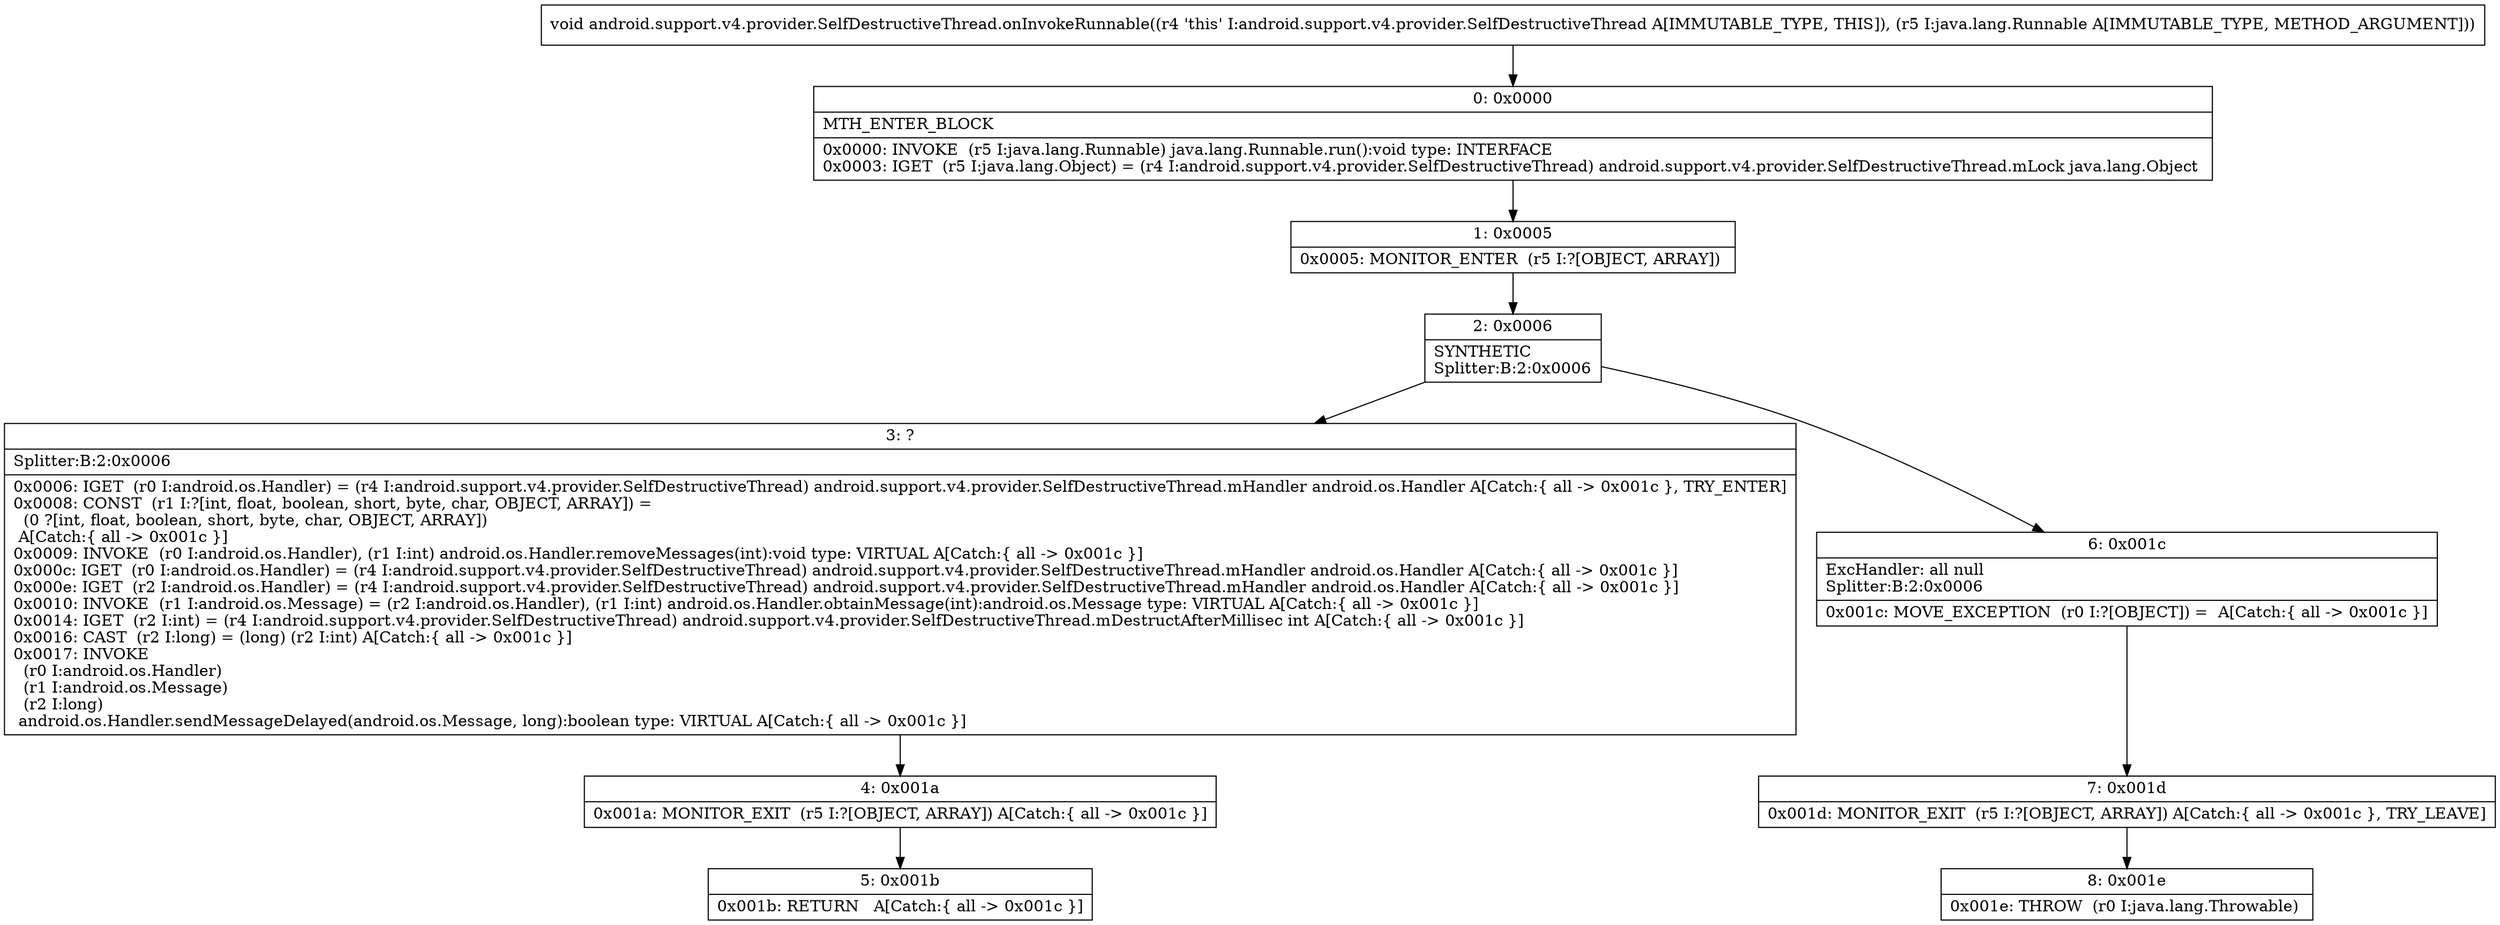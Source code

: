digraph "CFG forandroid.support.v4.provider.SelfDestructiveThread.onInvokeRunnable(Ljava\/lang\/Runnable;)V" {
Node_0 [shape=record,label="{0\:\ 0x0000|MTH_ENTER_BLOCK\l|0x0000: INVOKE  (r5 I:java.lang.Runnable) java.lang.Runnable.run():void type: INTERFACE \l0x0003: IGET  (r5 I:java.lang.Object) = (r4 I:android.support.v4.provider.SelfDestructiveThread) android.support.v4.provider.SelfDestructiveThread.mLock java.lang.Object \l}"];
Node_1 [shape=record,label="{1\:\ 0x0005|0x0005: MONITOR_ENTER  (r5 I:?[OBJECT, ARRAY]) \l}"];
Node_2 [shape=record,label="{2\:\ 0x0006|SYNTHETIC\lSplitter:B:2:0x0006\l}"];
Node_3 [shape=record,label="{3\:\ ?|Splitter:B:2:0x0006\l|0x0006: IGET  (r0 I:android.os.Handler) = (r4 I:android.support.v4.provider.SelfDestructiveThread) android.support.v4.provider.SelfDestructiveThread.mHandler android.os.Handler A[Catch:\{ all \-\> 0x001c \}, TRY_ENTER]\l0x0008: CONST  (r1 I:?[int, float, boolean, short, byte, char, OBJECT, ARRAY]) = \l  (0 ?[int, float, boolean, short, byte, char, OBJECT, ARRAY])\l A[Catch:\{ all \-\> 0x001c \}]\l0x0009: INVOKE  (r0 I:android.os.Handler), (r1 I:int) android.os.Handler.removeMessages(int):void type: VIRTUAL A[Catch:\{ all \-\> 0x001c \}]\l0x000c: IGET  (r0 I:android.os.Handler) = (r4 I:android.support.v4.provider.SelfDestructiveThread) android.support.v4.provider.SelfDestructiveThread.mHandler android.os.Handler A[Catch:\{ all \-\> 0x001c \}]\l0x000e: IGET  (r2 I:android.os.Handler) = (r4 I:android.support.v4.provider.SelfDestructiveThread) android.support.v4.provider.SelfDestructiveThread.mHandler android.os.Handler A[Catch:\{ all \-\> 0x001c \}]\l0x0010: INVOKE  (r1 I:android.os.Message) = (r2 I:android.os.Handler), (r1 I:int) android.os.Handler.obtainMessage(int):android.os.Message type: VIRTUAL A[Catch:\{ all \-\> 0x001c \}]\l0x0014: IGET  (r2 I:int) = (r4 I:android.support.v4.provider.SelfDestructiveThread) android.support.v4.provider.SelfDestructiveThread.mDestructAfterMillisec int A[Catch:\{ all \-\> 0x001c \}]\l0x0016: CAST  (r2 I:long) = (long) (r2 I:int) A[Catch:\{ all \-\> 0x001c \}]\l0x0017: INVOKE  \l  (r0 I:android.os.Handler)\l  (r1 I:android.os.Message)\l  (r2 I:long)\l android.os.Handler.sendMessageDelayed(android.os.Message, long):boolean type: VIRTUAL A[Catch:\{ all \-\> 0x001c \}]\l}"];
Node_4 [shape=record,label="{4\:\ 0x001a|0x001a: MONITOR_EXIT  (r5 I:?[OBJECT, ARRAY]) A[Catch:\{ all \-\> 0x001c \}]\l}"];
Node_5 [shape=record,label="{5\:\ 0x001b|0x001b: RETURN   A[Catch:\{ all \-\> 0x001c \}]\l}"];
Node_6 [shape=record,label="{6\:\ 0x001c|ExcHandler: all null\lSplitter:B:2:0x0006\l|0x001c: MOVE_EXCEPTION  (r0 I:?[OBJECT]) =  A[Catch:\{ all \-\> 0x001c \}]\l}"];
Node_7 [shape=record,label="{7\:\ 0x001d|0x001d: MONITOR_EXIT  (r5 I:?[OBJECT, ARRAY]) A[Catch:\{ all \-\> 0x001c \}, TRY_LEAVE]\l}"];
Node_8 [shape=record,label="{8\:\ 0x001e|0x001e: THROW  (r0 I:java.lang.Throwable) \l}"];
MethodNode[shape=record,label="{void android.support.v4.provider.SelfDestructiveThread.onInvokeRunnable((r4 'this' I:android.support.v4.provider.SelfDestructiveThread A[IMMUTABLE_TYPE, THIS]), (r5 I:java.lang.Runnable A[IMMUTABLE_TYPE, METHOD_ARGUMENT])) }"];
MethodNode -> Node_0;
Node_0 -> Node_1;
Node_1 -> Node_2;
Node_2 -> Node_3;
Node_2 -> Node_6;
Node_3 -> Node_4;
Node_4 -> Node_5;
Node_6 -> Node_7;
Node_7 -> Node_8;
}

